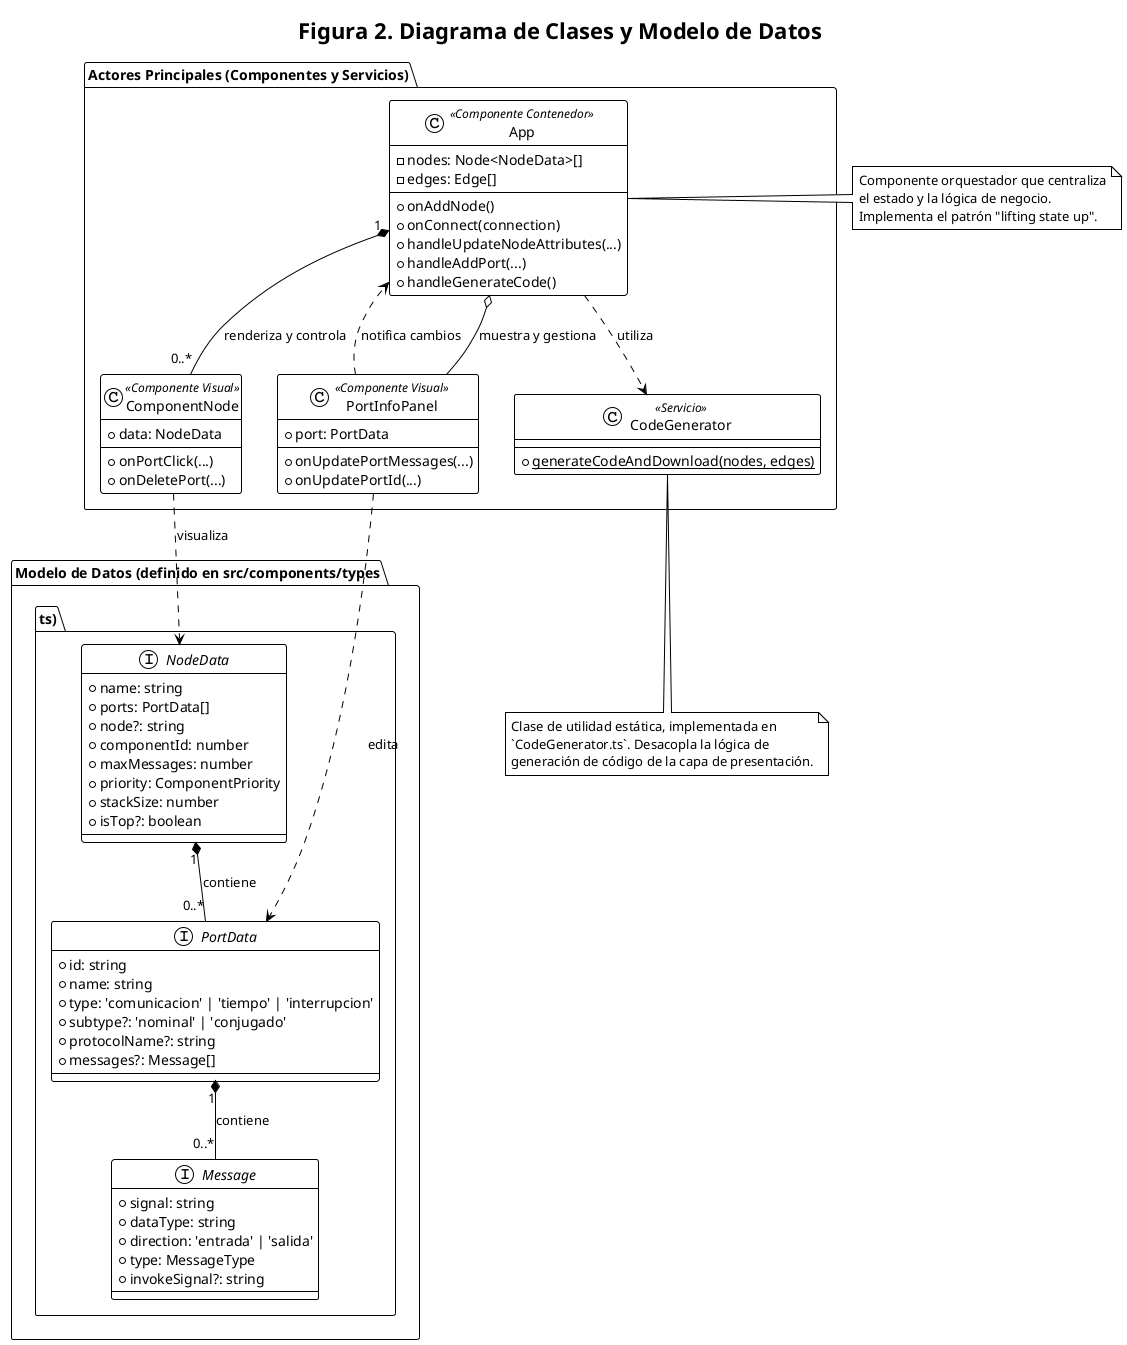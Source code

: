 @startuml
!theme plain
title Figura 2. Diagrama de Clases y Modelo de Datos

package "Modelo de Datos (definido en src/components/types.ts)" {
    interface NodeData {
      + name: string
      + ports: PortData[]
      + node?: string
      + componentId: number
      + maxMessages: number
      + priority: ComponentPriority
      + stackSize: number
      + isTop?: boolean
    }

    interface PortData {
      + id: string
      + name: string
      + type: 'comunicacion' | 'tiempo' | 'interrupcion'
      + subtype?: 'nominal' | 'conjugado'
      + protocolName?: string
      + messages?: Message[]
    }

    interface Message {
      + signal: string
      + dataType: string
      + direction: 'entrada' | 'salida'
      + type: MessageType
      + invokeSignal?: string
    }
}

NodeData "1" *-- "0..*" PortData : "contiene"
PortData "1" *-- "0..*" Message : "contiene"

package "Actores Principales (Componentes y Servicios)" {
    class App <<Componente Contenedor>> {
      - nodes: Node<NodeData>[]
      - edges: Edge[]
      + onAddNode()
      + onConnect(connection)
      + handleUpdateNodeAttributes(...)
      + handleAddPort(...)
      + handleGenerateCode()
    }

    class ComponentNode <<Componente Visual>> {
      + data: NodeData
      + onPortClick(...)
      + onDeletePort(...)
    }

    class PortInfoPanel <<Componente Visual>> {
      + port: PortData
      + onUpdatePortMessages(...)
      + onUpdatePortId(...)
    }

    class CodeGenerator <<Servicio>> {
      {static} + generateCodeAndDownload(nodes, edges)
    }
}

App "1" *-- "0..*" ComponentNode : "renderiza y controla"
App o-- PortInfoPanel : "muestra y gestiona"

App ..> CodeGenerator : "utiliza"

ComponentNode ..> NodeData : "visualiza"
PortInfoPanel ..> PortData : "edita"
PortInfoPanel ..> App : "notifica cambios"

note right of App
  Componente orquestador que centraliza
  el estado y la lógica de negocio.
  Implementa el patrón "lifting state up".
end note

note bottom of CodeGenerator
  Clase de utilidad estática, implementada en
  `CodeGenerator.ts`. Desacopla la lógica de
  generación de código de la capa de presentación.
end note
@enduml
